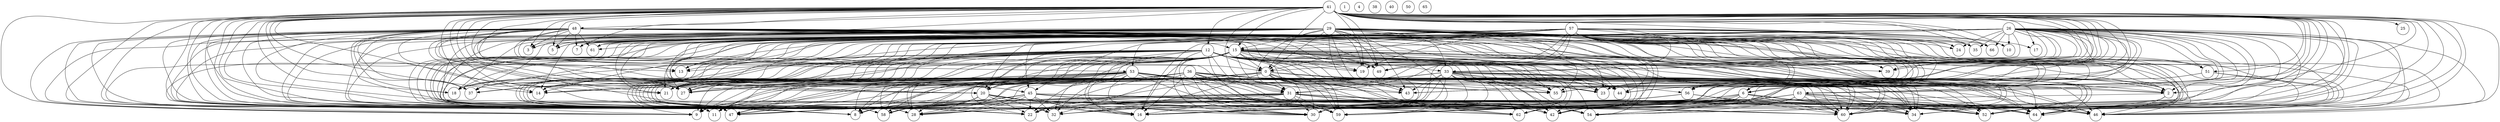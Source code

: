 digraph G {
splines=true;
0 [shape=circle, label=0]
1 [shape=circle, label=1]
2 [shape=circle, label=2]
3 [shape=circle, label=3]
4 [shape=circle, label=4]
5 [shape=circle, label=5]
6 [shape=circle, label=6]
7 [shape=circle, label=7]
8 [shape=circle, label=8]
9 [shape=circle, label=9]
10 [shape=circle, label=10]
11 [shape=circle, label=11]
12 [shape=circle, label=12]
13 [shape=circle, label=13]
14 [shape=circle, label=14]
15 [shape=circle, label=15]
16 [shape=circle, label=16]
17 [shape=circle, label=17]
18 [shape=circle, label=18]
19 [shape=circle, label=19]
20 [shape=circle, label=20]
21 [shape=circle, label=21]
22 [shape=circle, label=22]
23 [shape=circle, label=23]
24 [shape=circle, label=24]
25 [shape=circle, label=25]
26 [shape=circle, label=26]
27 [shape=circle, label=27]
28 [shape=circle, label=28]
29 [shape=circle, label=29]
30 [shape=circle, label=30]
31 [shape=circle, label=31]
32 [shape=circle, label=32]
33 [shape=circle, label=33]
34 [shape=circle, label=34]
35 [shape=circle, label=35]
36 [shape=circle, label=36]
37 [shape=circle, label=37]
38 [shape=circle, label=38]
39 [shape=circle, label=39]
40 [shape=circle, label=40]
41 [shape=circle, label=41]
42 [shape=circle, label=42]
43 [shape=circle, label=43]
44 [shape=circle, label=44]
45 [shape=circle, label=45]
46 [shape=circle, label=46]
47 [shape=circle, label=47]
48 [shape=circle, label=48]
49 [shape=circle, label=49]
50 [shape=circle, label=50]
51 [shape=circle, label=51]
52 [shape=circle, label=52]
53 [shape=circle, label=53]
54 [shape=circle, label=54]
55 [shape=circle, label=55]
56 [shape=circle, label=56]
57 [shape=circle, label=57]
58 [shape=circle, label=58]
59 [shape=circle, label=59]
60 [shape=circle, label=60]
61 [shape=circle, label=61]
62 [shape=circle, label=62]
63 [shape=circle, label=63]
64 [shape=circle, label=64]
65 [shape=circle, label=65]
66 [shape=circle, label=66]
0->31;
0->20;
0->2;
0->23;
0->32;
0->14;
0->44;
0->22;
0->11;
0->62;
0->42;
0->55;
0->47;
0->27;
0->34;
0->16;
0->59;
0->9;
0->64;
0->21;
0->8;
0->30;
0->54;
0->43;
0->60;
0->28;
0->58;
0->46;
0->52;
2->64;
2->30;
2->46;
6->32;
6->22;
6->42;
6->34;
6->16;
6->59;
6->64;
6->8;
6->30;
6->54;
6->60;
6->28;
6->58;
6->46;
6->52;
12->0;
12->31;
12->20;
12->2;
12->13;
12->23;
12->32;
12->14;
12->44;
12->22;
12->11;
12->62;
12->42;
12->55;
12->47;
12->27;
12->34;
12->16;
12->59;
12->37;
12->9;
12->64;
12->18;
12->39;
12->19;
12->21;
12->8;
12->30;
12->54;
12->43;
12->60;
12->49;
12->28;
12->58;
12->46;
12->52;
15->0;
15->31;
15->20;
15->2;
15->13;
15->23;
15->32;
15->14;
15->44;
15->22;
15->11;
15->62;
15->42;
15->55;
15->47;
15->27;
15->34;
15->16;
15->59;
15->37;
15->9;
15->64;
15->18;
15->19;
15->21;
15->8;
15->30;
15->54;
15->43;
15->60;
15->49;
15->28;
15->58;
15->46;
15->52;
20->32;
20->22;
20->42;
20->16;
20->64;
20->8;
20->30;
20->60;
20->28;
20->58;
20->46;
26->15;
26->0;
26->33;
26->31;
26->45;
26->6;
26->63;
26->20;
26->56;
26->51;
26->2;
26->13;
26->23;
26->32;
26->14;
26->44;
26->24;
26->35;
26->22;
26->11;
26->62;
26->42;
26->66;
26->55;
26->47;
26->3;
26->27;
26->34;
26->16;
26->59;
26->37;
26->5;
26->9;
26->64;
26->18;
26->39;
26->10;
26->7;
26->19;
26->21;
26->8;
26->30;
26->54;
26->43;
26->60;
26->49;
26->61;
26->28;
26->58;
26->46;
26->52;
29->15;
29->0;
29->33;
29->31;
29->45;
29->6;
29->20;
29->56;
29->51;
29->2;
29->13;
29->23;
29->32;
29->14;
29->44;
29->24;
29->35;
29->22;
29->11;
29->62;
29->42;
29->66;
29->55;
29->47;
29->3;
29->27;
29->34;
29->16;
29->59;
29->37;
29->5;
29->9;
29->64;
29->18;
29->39;
29->7;
29->19;
29->21;
29->8;
29->30;
29->54;
29->43;
29->60;
29->49;
29->61;
29->28;
29->58;
29->46;
29->52;
31->32;
31->22;
31->11;
31->62;
31->42;
31->47;
31->34;
31->16;
31->59;
31->9;
31->64;
31->8;
31->30;
31->54;
31->60;
31->28;
31->58;
31->46;
31->52;
33->23;
33->32;
33->44;
33->22;
33->11;
33->62;
33->42;
33->55;
33->47;
33->27;
33->34;
33->16;
33->59;
33->9;
33->64;
33->21;
33->8;
33->30;
33->54;
33->43;
33->60;
33->28;
33->58;
33->46;
33->52;
36->31;
36->20;
36->2;
36->23;
36->32;
36->14;
36->44;
36->22;
36->11;
36->62;
36->42;
36->55;
36->47;
36->27;
36->34;
36->16;
36->59;
36->37;
36->9;
36->64;
36->18;
36->21;
36->8;
36->30;
36->54;
36->43;
36->60;
36->28;
36->58;
36->46;
36->52;
41->48;
41->12;
41->15;
41->0;
41->33;
41->53;
41->31;
41->45;
41->6;
41->63;
41->20;
41->56;
41->51;
41->2;
41->13;
41->23;
41->32;
41->17;
41->14;
41->44;
41->24;
41->35;
41->22;
41->11;
41->62;
41->42;
41->66;
41->55;
41->47;
41->3;
41->27;
41->34;
41->16;
41->59;
41->37;
41->5;
41->9;
41->64;
41->18;
41->39;
41->10;
41->7;
41->19;
41->21;
41->8;
41->30;
41->54;
41->43;
41->25;
41->60;
41->49;
41->61;
41->28;
41->58;
41->46;
41->52;
45->32;
45->22;
45->11;
45->42;
45->47;
45->34;
45->16;
45->59;
45->9;
45->64;
45->8;
45->30;
45->54;
45->60;
45->28;
45->58;
45->46;
45->52;
48->15;
48->0;
48->33;
48->31;
48->45;
48->20;
48->2;
48->13;
48->23;
48->32;
48->14;
48->44;
48->22;
48->11;
48->62;
48->42;
48->55;
48->47;
48->3;
48->27;
48->34;
48->16;
48->59;
48->37;
48->5;
48->9;
48->64;
48->18;
48->39;
48->7;
48->19;
48->21;
48->8;
48->30;
48->54;
48->43;
48->60;
48->49;
48->61;
48->28;
48->58;
48->46;
48->52;
51->16;
51->64;
51->30;
51->46;
53->32;
53->22;
53->11;
53->62;
53->42;
53->55;
53->47;
53->27;
53->34;
53->16;
53->59;
53->9;
53->64;
53->21;
53->8;
53->30;
53->54;
53->43;
53->60;
53->28;
53->58;
53->46;
53->52;
56->32;
56->22;
56->16;
56->64;
56->30;
56->60;
56->46;
57->15;
57->0;
57->33;
57->53;
57->31;
57->45;
57->6;
57->63;
57->20;
57->56;
57->51;
57->2;
57->13;
57->23;
57->32;
57->17;
57->14;
57->44;
57->24;
57->35;
57->22;
57->11;
57->62;
57->42;
57->66;
57->55;
57->47;
57->3;
57->27;
57->34;
57->16;
57->59;
57->37;
57->5;
57->9;
57->64;
57->18;
57->39;
57->10;
57->7;
57->19;
57->21;
57->8;
57->30;
57->54;
57->43;
57->60;
57->49;
57->61;
57->28;
57->58;
57->46;
57->52;
63->32;
63->22;
63->42;
63->34;
63->16;
63->64;
63->8;
63->30;
63->54;
63->60;
63->28;
63->58;
63->46;
63->52;
}
